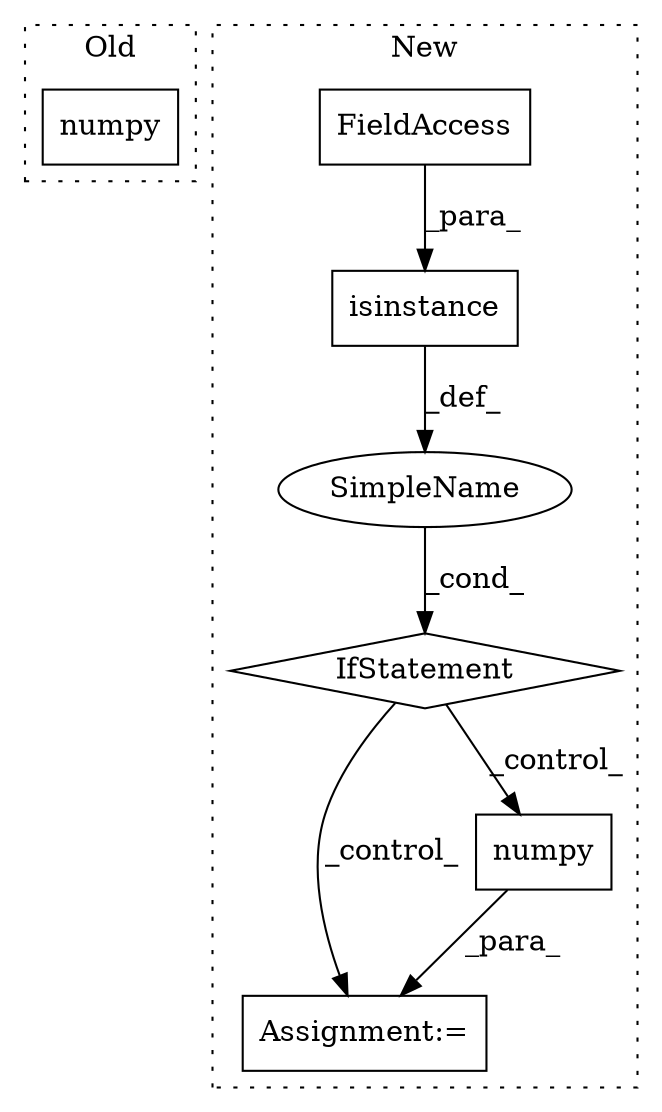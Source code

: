 digraph G {
subgraph cluster0 {
1 [label="numpy" a="32" s="1487" l="7" shape="box"];
label = "Old";
style="dotted";
}
subgraph cluster1 {
2 [label="isinstance" a="32" s="1732,1752" l="11,1" shape="box"];
3 [label="IfStatement" a="25" s="1728,1753" l="4,2" shape="diamond"];
4 [label="FieldAccess" a="22" s="1747" l="5" shape="box"];
5 [label="Assignment:=" a="7" s="1935" l="1" shape="box"];
6 [label="SimpleName" a="42" s="" l="" shape="ellipse"];
7 [label="numpy" a="32" s="1955" l="7" shape="box"];
label = "New";
style="dotted";
}
2 -> 6 [label="_def_"];
3 -> 7 [label="_control_"];
3 -> 5 [label="_control_"];
4 -> 2 [label="_para_"];
6 -> 3 [label="_cond_"];
7 -> 5 [label="_para_"];
}